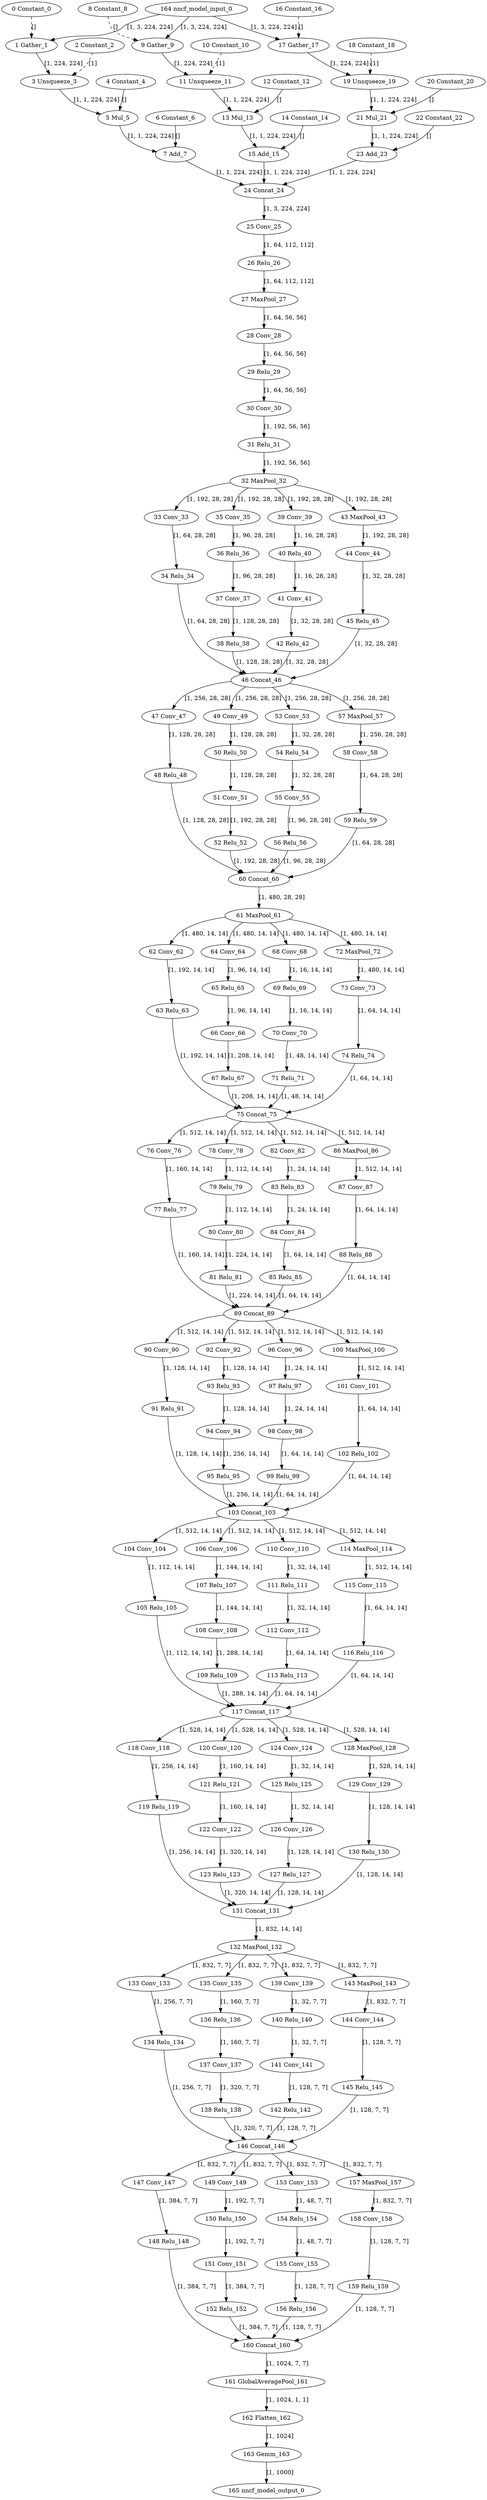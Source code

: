 strict digraph  {
"0 Constant_0" [id=0, type=Constant];
"1 Gather_1" [id=1, type=Gather];
"2 Constant_2" [id=2, type=Constant];
"3 Unsqueeze_3" [id=3, type=Unsqueeze];
"4 Constant_4" [id=4, type=Constant];
"5 Mul_5" [id=5, type=Mul];
"6 Constant_6" [id=6, type=Constant];
"7 Add_7" [id=7, type=Add];
"8 Constant_8" [id=8, type=Constant];
"9 Gather_9" [id=9, type=Gather];
"10 Constant_10" [id=10, type=Constant];
"11 Unsqueeze_11" [id=11, type=Unsqueeze];
"12 Constant_12" [id=12, type=Constant];
"13 Mul_13" [id=13, type=Mul];
"14 Constant_14" [id=14, type=Constant];
"15 Add_15" [id=15, type=Add];
"16 Constant_16" [id=16, type=Constant];
"17 Gather_17" [id=17, type=Gather];
"18 Constant_18" [id=18, type=Constant];
"19 Unsqueeze_19" [id=19, type=Unsqueeze];
"20 Constant_20" [id=20, type=Constant];
"21 Mul_21" [id=21, type=Mul];
"22 Constant_22" [id=22, type=Constant];
"23 Add_23" [id=23, type=Add];
"24 Concat_24" [id=24, type=Concat];
"25 Conv_25" [id=25, type=Conv];
"26 Relu_26" [id=26, type=Relu];
"27 MaxPool_27" [id=27, type=MaxPool];
"28 Conv_28" [id=28, type=Conv];
"29 Relu_29" [id=29, type=Relu];
"30 Conv_30" [id=30, type=Conv];
"31 Relu_31" [id=31, type=Relu];
"32 MaxPool_32" [id=32, type=MaxPool];
"33 Conv_33" [id=33, type=Conv];
"34 Relu_34" [id=34, type=Relu];
"35 Conv_35" [id=35, type=Conv];
"36 Relu_36" [id=36, type=Relu];
"37 Conv_37" [id=37, type=Conv];
"38 Relu_38" [id=38, type=Relu];
"39 Conv_39" [id=39, type=Conv];
"40 Relu_40" [id=40, type=Relu];
"41 Conv_41" [id=41, type=Conv];
"42 Relu_42" [id=42, type=Relu];
"43 MaxPool_43" [id=43, type=MaxPool];
"44 Conv_44" [id=44, type=Conv];
"45 Relu_45" [id=45, type=Relu];
"46 Concat_46" [id=46, type=Concat];
"47 Conv_47" [id=47, type=Conv];
"48 Relu_48" [id=48, type=Relu];
"49 Conv_49" [id=49, type=Conv];
"50 Relu_50" [id=50, type=Relu];
"51 Conv_51" [id=51, type=Conv];
"52 Relu_52" [id=52, type=Relu];
"53 Conv_53" [id=53, type=Conv];
"54 Relu_54" [id=54, type=Relu];
"55 Conv_55" [id=55, type=Conv];
"56 Relu_56" [id=56, type=Relu];
"57 MaxPool_57" [id=57, type=MaxPool];
"58 Conv_58" [id=58, type=Conv];
"59 Relu_59" [id=59, type=Relu];
"60 Concat_60" [id=60, type=Concat];
"61 MaxPool_61" [id=61, type=MaxPool];
"62 Conv_62" [id=62, type=Conv];
"63 Relu_63" [id=63, type=Relu];
"64 Conv_64" [id=64, type=Conv];
"65 Relu_65" [id=65, type=Relu];
"66 Conv_66" [id=66, type=Conv];
"67 Relu_67" [id=67, type=Relu];
"68 Conv_68" [id=68, type=Conv];
"69 Relu_69" [id=69, type=Relu];
"70 Conv_70" [id=70, type=Conv];
"71 Relu_71" [id=71, type=Relu];
"72 MaxPool_72" [id=72, type=MaxPool];
"73 Conv_73" [id=73, type=Conv];
"74 Relu_74" [id=74, type=Relu];
"75 Concat_75" [id=75, type=Concat];
"76 Conv_76" [id=76, type=Conv];
"77 Relu_77" [id=77, type=Relu];
"78 Conv_78" [id=78, type=Conv];
"79 Relu_79" [id=79, type=Relu];
"80 Conv_80" [id=80, type=Conv];
"81 Relu_81" [id=81, type=Relu];
"82 Conv_82" [id=82, type=Conv];
"83 Relu_83" [id=83, type=Relu];
"84 Conv_84" [id=84, type=Conv];
"85 Relu_85" [id=85, type=Relu];
"86 MaxPool_86" [id=86, type=MaxPool];
"87 Conv_87" [id=87, type=Conv];
"88 Relu_88" [id=88, type=Relu];
"89 Concat_89" [id=89, type=Concat];
"90 Conv_90" [id=90, type=Conv];
"91 Relu_91" [id=91, type=Relu];
"92 Conv_92" [id=92, type=Conv];
"93 Relu_93" [id=93, type=Relu];
"94 Conv_94" [id=94, type=Conv];
"95 Relu_95" [id=95, type=Relu];
"96 Conv_96" [id=96, type=Conv];
"97 Relu_97" [id=97, type=Relu];
"98 Conv_98" [id=98, type=Conv];
"99 Relu_99" [id=99, type=Relu];
"100 MaxPool_100" [id=100, type=MaxPool];
"101 Conv_101" [id=101, type=Conv];
"102 Relu_102" [id=102, type=Relu];
"103 Concat_103" [id=103, type=Concat];
"104 Conv_104" [id=104, type=Conv];
"105 Relu_105" [id=105, type=Relu];
"106 Conv_106" [id=106, type=Conv];
"107 Relu_107" [id=107, type=Relu];
"108 Conv_108" [id=108, type=Conv];
"109 Relu_109" [id=109, type=Relu];
"110 Conv_110" [id=110, type=Conv];
"111 Relu_111" [id=111, type=Relu];
"112 Conv_112" [id=112, type=Conv];
"113 Relu_113" [id=113, type=Relu];
"114 MaxPool_114" [id=114, type=MaxPool];
"115 Conv_115" [id=115, type=Conv];
"116 Relu_116" [id=116, type=Relu];
"117 Concat_117" [id=117, type=Concat];
"118 Conv_118" [id=118, type=Conv];
"119 Relu_119" [id=119, type=Relu];
"120 Conv_120" [id=120, type=Conv];
"121 Relu_121" [id=121, type=Relu];
"122 Conv_122" [id=122, type=Conv];
"123 Relu_123" [id=123, type=Relu];
"124 Conv_124" [id=124, type=Conv];
"125 Relu_125" [id=125, type=Relu];
"126 Conv_126" [id=126, type=Conv];
"127 Relu_127" [id=127, type=Relu];
"128 MaxPool_128" [id=128, type=MaxPool];
"129 Conv_129" [id=129, type=Conv];
"130 Relu_130" [id=130, type=Relu];
"131 Concat_131" [id=131, type=Concat];
"132 MaxPool_132" [id=132, type=MaxPool];
"133 Conv_133" [id=133, type=Conv];
"134 Relu_134" [id=134, type=Relu];
"135 Conv_135" [id=135, type=Conv];
"136 Relu_136" [id=136, type=Relu];
"137 Conv_137" [id=137, type=Conv];
"138 Relu_138" [id=138, type=Relu];
"139 Conv_139" [id=139, type=Conv];
"140 Relu_140" [id=140, type=Relu];
"141 Conv_141" [id=141, type=Conv];
"142 Relu_142" [id=142, type=Relu];
"143 MaxPool_143" [id=143, type=MaxPool];
"144 Conv_144" [id=144, type=Conv];
"145 Relu_145" [id=145, type=Relu];
"146 Concat_146" [id=146, type=Concat];
"147 Conv_147" [id=147, type=Conv];
"148 Relu_148" [id=148, type=Relu];
"149 Conv_149" [id=149, type=Conv];
"150 Relu_150" [id=150, type=Relu];
"151 Conv_151" [id=151, type=Conv];
"152 Relu_152" [id=152, type=Relu];
"153 Conv_153" [id=153, type=Conv];
"154 Relu_154" [id=154, type=Relu];
"155 Conv_155" [id=155, type=Conv];
"156 Relu_156" [id=156, type=Relu];
"157 MaxPool_157" [id=157, type=MaxPool];
"158 Conv_158" [id=158, type=Conv];
"159 Relu_159" [id=159, type=Relu];
"160 Concat_160" [id=160, type=Concat];
"161 GlobalAveragePool_161" [id=161, type=GlobalAveragePool];
"162 Flatten_162" [id=162, type=Flatten];
"163 Gemm_163" [id=163, type=Gemm];
"164 nncf_model_input_0" [id=164, type=nncf_model_input];
"165 nncf_model_output_0" [id=165, type=nncf_model_output];
"0 Constant_0" -> "1 Gather_1"  [label="[]", style=dashed];
"1 Gather_1" -> "3 Unsqueeze_3"  [label="[1, 224, 224]", style=solid];
"2 Constant_2" -> "3 Unsqueeze_3"  [label="[1]", style=dashed];
"3 Unsqueeze_3" -> "5 Mul_5"  [label="[1, 1, 224, 224]", style=solid];
"4 Constant_4" -> "5 Mul_5"  [label="[]", style=solid];
"5 Mul_5" -> "7 Add_7"  [label="[1, 1, 224, 224]", style=solid];
"6 Constant_6" -> "7 Add_7"  [label="[]", style=solid];
"7 Add_7" -> "24 Concat_24"  [label="[1, 1, 224, 224]", style=solid];
"8 Constant_8" -> "9 Gather_9"  [label="[]", style=dashed];
"9 Gather_9" -> "11 Unsqueeze_11"  [label="[1, 224, 224]", style=solid];
"10 Constant_10" -> "11 Unsqueeze_11"  [label="[1]", style=dashed];
"11 Unsqueeze_11" -> "13 Mul_13"  [label="[1, 1, 224, 224]", style=solid];
"12 Constant_12" -> "13 Mul_13"  [label="[]", style=solid];
"13 Mul_13" -> "15 Add_15"  [label="[1, 1, 224, 224]", style=solid];
"14 Constant_14" -> "15 Add_15"  [label="[]", style=solid];
"15 Add_15" -> "24 Concat_24"  [label="[1, 1, 224, 224]", style=solid];
"16 Constant_16" -> "17 Gather_17"  [label="[]", style=dashed];
"17 Gather_17" -> "19 Unsqueeze_19"  [label="[1, 224, 224]", style=solid];
"18 Constant_18" -> "19 Unsqueeze_19"  [label="[1]", style=dashed];
"19 Unsqueeze_19" -> "21 Mul_21"  [label="[1, 1, 224, 224]", style=solid];
"20 Constant_20" -> "21 Mul_21"  [label="[]", style=solid];
"21 Mul_21" -> "23 Add_23"  [label="[1, 1, 224, 224]", style=solid];
"22 Constant_22" -> "23 Add_23"  [label="[]", style=solid];
"23 Add_23" -> "24 Concat_24"  [label="[1, 1, 224, 224]", style=solid];
"24 Concat_24" -> "25 Conv_25"  [label="[1, 3, 224, 224]", style=solid];
"25 Conv_25" -> "26 Relu_26"  [label="[1, 64, 112, 112]", style=solid];
"26 Relu_26" -> "27 MaxPool_27"  [label="[1, 64, 112, 112]", style=solid];
"27 MaxPool_27" -> "28 Conv_28"  [label="[1, 64, 56, 56]", style=solid];
"28 Conv_28" -> "29 Relu_29"  [label="[1, 64, 56, 56]", style=solid];
"29 Relu_29" -> "30 Conv_30"  [label="[1, 64, 56, 56]", style=solid];
"30 Conv_30" -> "31 Relu_31"  [label="[1, 192, 56, 56]", style=solid];
"31 Relu_31" -> "32 MaxPool_32"  [label="[1, 192, 56, 56]", style=solid];
"32 MaxPool_32" -> "33 Conv_33"  [label="[1, 192, 28, 28]", style=solid];
"32 MaxPool_32" -> "35 Conv_35"  [label="[1, 192, 28, 28]", style=solid];
"32 MaxPool_32" -> "39 Conv_39"  [label="[1, 192, 28, 28]", style=solid];
"32 MaxPool_32" -> "43 MaxPool_43"  [label="[1, 192, 28, 28]", style=solid];
"33 Conv_33" -> "34 Relu_34"  [label="[1, 64, 28, 28]", style=solid];
"34 Relu_34" -> "46 Concat_46"  [label="[1, 64, 28, 28]", style=solid];
"35 Conv_35" -> "36 Relu_36"  [label="[1, 96, 28, 28]", style=solid];
"36 Relu_36" -> "37 Conv_37"  [label="[1, 96, 28, 28]", style=solid];
"37 Conv_37" -> "38 Relu_38"  [label="[1, 128, 28, 28]", style=solid];
"38 Relu_38" -> "46 Concat_46"  [label="[1, 128, 28, 28]", style=solid];
"39 Conv_39" -> "40 Relu_40"  [label="[1, 16, 28, 28]", style=solid];
"40 Relu_40" -> "41 Conv_41"  [label="[1, 16, 28, 28]", style=solid];
"41 Conv_41" -> "42 Relu_42"  [label="[1, 32, 28, 28]", style=solid];
"42 Relu_42" -> "46 Concat_46"  [label="[1, 32, 28, 28]", style=solid];
"43 MaxPool_43" -> "44 Conv_44"  [label="[1, 192, 28, 28]", style=solid];
"44 Conv_44" -> "45 Relu_45"  [label="[1, 32, 28, 28]", style=solid];
"45 Relu_45" -> "46 Concat_46"  [label="[1, 32, 28, 28]", style=solid];
"46 Concat_46" -> "47 Conv_47"  [label="[1, 256, 28, 28]", style=solid];
"46 Concat_46" -> "49 Conv_49"  [label="[1, 256, 28, 28]", style=solid];
"46 Concat_46" -> "53 Conv_53"  [label="[1, 256, 28, 28]", style=solid];
"46 Concat_46" -> "57 MaxPool_57"  [label="[1, 256, 28, 28]", style=solid];
"47 Conv_47" -> "48 Relu_48"  [label="[1, 128, 28, 28]", style=solid];
"48 Relu_48" -> "60 Concat_60"  [label="[1, 128, 28, 28]", style=solid];
"49 Conv_49" -> "50 Relu_50"  [label="[1, 128, 28, 28]", style=solid];
"50 Relu_50" -> "51 Conv_51"  [label="[1, 128, 28, 28]", style=solid];
"51 Conv_51" -> "52 Relu_52"  [label="[1, 192, 28, 28]", style=solid];
"52 Relu_52" -> "60 Concat_60"  [label="[1, 192, 28, 28]", style=solid];
"53 Conv_53" -> "54 Relu_54"  [label="[1, 32, 28, 28]", style=solid];
"54 Relu_54" -> "55 Conv_55"  [label="[1, 32, 28, 28]", style=solid];
"55 Conv_55" -> "56 Relu_56"  [label="[1, 96, 28, 28]", style=solid];
"56 Relu_56" -> "60 Concat_60"  [label="[1, 96, 28, 28]", style=solid];
"57 MaxPool_57" -> "58 Conv_58"  [label="[1, 256, 28, 28]", style=solid];
"58 Conv_58" -> "59 Relu_59"  [label="[1, 64, 28, 28]", style=solid];
"59 Relu_59" -> "60 Concat_60"  [label="[1, 64, 28, 28]", style=solid];
"60 Concat_60" -> "61 MaxPool_61"  [label="[1, 480, 28, 28]", style=solid];
"61 MaxPool_61" -> "62 Conv_62"  [label="[1, 480, 14, 14]", style=solid];
"61 MaxPool_61" -> "64 Conv_64"  [label="[1, 480, 14, 14]", style=solid];
"61 MaxPool_61" -> "68 Conv_68"  [label="[1, 480, 14, 14]", style=solid];
"61 MaxPool_61" -> "72 MaxPool_72"  [label="[1, 480, 14, 14]", style=solid];
"62 Conv_62" -> "63 Relu_63"  [label="[1, 192, 14, 14]", style=solid];
"63 Relu_63" -> "75 Concat_75"  [label="[1, 192, 14, 14]", style=solid];
"64 Conv_64" -> "65 Relu_65"  [label="[1, 96, 14, 14]", style=solid];
"65 Relu_65" -> "66 Conv_66"  [label="[1, 96, 14, 14]", style=solid];
"66 Conv_66" -> "67 Relu_67"  [label="[1, 208, 14, 14]", style=solid];
"67 Relu_67" -> "75 Concat_75"  [label="[1, 208, 14, 14]", style=solid];
"68 Conv_68" -> "69 Relu_69"  [label="[1, 16, 14, 14]", style=solid];
"69 Relu_69" -> "70 Conv_70"  [label="[1, 16, 14, 14]", style=solid];
"70 Conv_70" -> "71 Relu_71"  [label="[1, 48, 14, 14]", style=solid];
"71 Relu_71" -> "75 Concat_75"  [label="[1, 48, 14, 14]", style=solid];
"72 MaxPool_72" -> "73 Conv_73"  [label="[1, 480, 14, 14]", style=solid];
"73 Conv_73" -> "74 Relu_74"  [label="[1, 64, 14, 14]", style=solid];
"74 Relu_74" -> "75 Concat_75"  [label="[1, 64, 14, 14]", style=solid];
"75 Concat_75" -> "76 Conv_76"  [label="[1, 512, 14, 14]", style=solid];
"75 Concat_75" -> "78 Conv_78"  [label="[1, 512, 14, 14]", style=solid];
"75 Concat_75" -> "82 Conv_82"  [label="[1, 512, 14, 14]", style=solid];
"75 Concat_75" -> "86 MaxPool_86"  [label="[1, 512, 14, 14]", style=solid];
"76 Conv_76" -> "77 Relu_77"  [label="[1, 160, 14, 14]", style=solid];
"77 Relu_77" -> "89 Concat_89"  [label="[1, 160, 14, 14]", style=solid];
"78 Conv_78" -> "79 Relu_79"  [label="[1, 112, 14, 14]", style=solid];
"79 Relu_79" -> "80 Conv_80"  [label="[1, 112, 14, 14]", style=solid];
"80 Conv_80" -> "81 Relu_81"  [label="[1, 224, 14, 14]", style=solid];
"81 Relu_81" -> "89 Concat_89"  [label="[1, 224, 14, 14]", style=solid];
"82 Conv_82" -> "83 Relu_83"  [label="[1, 24, 14, 14]", style=solid];
"83 Relu_83" -> "84 Conv_84"  [label="[1, 24, 14, 14]", style=solid];
"84 Conv_84" -> "85 Relu_85"  [label="[1, 64, 14, 14]", style=solid];
"85 Relu_85" -> "89 Concat_89"  [label="[1, 64, 14, 14]", style=solid];
"86 MaxPool_86" -> "87 Conv_87"  [label="[1, 512, 14, 14]", style=solid];
"87 Conv_87" -> "88 Relu_88"  [label="[1, 64, 14, 14]", style=solid];
"88 Relu_88" -> "89 Concat_89"  [label="[1, 64, 14, 14]", style=solid];
"89 Concat_89" -> "90 Conv_90"  [label="[1, 512, 14, 14]", style=solid];
"89 Concat_89" -> "92 Conv_92"  [label="[1, 512, 14, 14]", style=solid];
"89 Concat_89" -> "96 Conv_96"  [label="[1, 512, 14, 14]", style=solid];
"89 Concat_89" -> "100 MaxPool_100"  [label="[1, 512, 14, 14]", style=solid];
"90 Conv_90" -> "91 Relu_91"  [label="[1, 128, 14, 14]", style=solid];
"91 Relu_91" -> "103 Concat_103"  [label="[1, 128, 14, 14]", style=solid];
"92 Conv_92" -> "93 Relu_93"  [label="[1, 128, 14, 14]", style=solid];
"93 Relu_93" -> "94 Conv_94"  [label="[1, 128, 14, 14]", style=solid];
"94 Conv_94" -> "95 Relu_95"  [label="[1, 256, 14, 14]", style=solid];
"95 Relu_95" -> "103 Concat_103"  [label="[1, 256, 14, 14]", style=solid];
"96 Conv_96" -> "97 Relu_97"  [label="[1, 24, 14, 14]", style=solid];
"97 Relu_97" -> "98 Conv_98"  [label="[1, 24, 14, 14]", style=solid];
"98 Conv_98" -> "99 Relu_99"  [label="[1, 64, 14, 14]", style=solid];
"99 Relu_99" -> "103 Concat_103"  [label="[1, 64, 14, 14]", style=solid];
"100 MaxPool_100" -> "101 Conv_101"  [label="[1, 512, 14, 14]", style=solid];
"101 Conv_101" -> "102 Relu_102"  [label="[1, 64, 14, 14]", style=solid];
"102 Relu_102" -> "103 Concat_103"  [label="[1, 64, 14, 14]", style=solid];
"103 Concat_103" -> "104 Conv_104"  [label="[1, 512, 14, 14]", style=solid];
"103 Concat_103" -> "106 Conv_106"  [label="[1, 512, 14, 14]", style=solid];
"103 Concat_103" -> "110 Conv_110"  [label="[1, 512, 14, 14]", style=solid];
"103 Concat_103" -> "114 MaxPool_114"  [label="[1, 512, 14, 14]", style=solid];
"104 Conv_104" -> "105 Relu_105"  [label="[1, 112, 14, 14]", style=solid];
"105 Relu_105" -> "117 Concat_117"  [label="[1, 112, 14, 14]", style=solid];
"106 Conv_106" -> "107 Relu_107"  [label="[1, 144, 14, 14]", style=solid];
"107 Relu_107" -> "108 Conv_108"  [label="[1, 144, 14, 14]", style=solid];
"108 Conv_108" -> "109 Relu_109"  [label="[1, 288, 14, 14]", style=solid];
"109 Relu_109" -> "117 Concat_117"  [label="[1, 288, 14, 14]", style=solid];
"110 Conv_110" -> "111 Relu_111"  [label="[1, 32, 14, 14]", style=solid];
"111 Relu_111" -> "112 Conv_112"  [label="[1, 32, 14, 14]", style=solid];
"112 Conv_112" -> "113 Relu_113"  [label="[1, 64, 14, 14]", style=solid];
"113 Relu_113" -> "117 Concat_117"  [label="[1, 64, 14, 14]", style=solid];
"114 MaxPool_114" -> "115 Conv_115"  [label="[1, 512, 14, 14]", style=solid];
"115 Conv_115" -> "116 Relu_116"  [label="[1, 64, 14, 14]", style=solid];
"116 Relu_116" -> "117 Concat_117"  [label="[1, 64, 14, 14]", style=solid];
"117 Concat_117" -> "118 Conv_118"  [label="[1, 528, 14, 14]", style=solid];
"117 Concat_117" -> "120 Conv_120"  [label="[1, 528, 14, 14]", style=solid];
"117 Concat_117" -> "124 Conv_124"  [label="[1, 528, 14, 14]", style=solid];
"117 Concat_117" -> "128 MaxPool_128"  [label="[1, 528, 14, 14]", style=solid];
"118 Conv_118" -> "119 Relu_119"  [label="[1, 256, 14, 14]", style=solid];
"119 Relu_119" -> "131 Concat_131"  [label="[1, 256, 14, 14]", style=solid];
"120 Conv_120" -> "121 Relu_121"  [label="[1, 160, 14, 14]", style=solid];
"121 Relu_121" -> "122 Conv_122"  [label="[1, 160, 14, 14]", style=solid];
"122 Conv_122" -> "123 Relu_123"  [label="[1, 320, 14, 14]", style=solid];
"123 Relu_123" -> "131 Concat_131"  [label="[1, 320, 14, 14]", style=solid];
"124 Conv_124" -> "125 Relu_125"  [label="[1, 32, 14, 14]", style=solid];
"125 Relu_125" -> "126 Conv_126"  [label="[1, 32, 14, 14]", style=solid];
"126 Conv_126" -> "127 Relu_127"  [label="[1, 128, 14, 14]", style=solid];
"127 Relu_127" -> "131 Concat_131"  [label="[1, 128, 14, 14]", style=solid];
"128 MaxPool_128" -> "129 Conv_129"  [label="[1, 528, 14, 14]", style=solid];
"129 Conv_129" -> "130 Relu_130"  [label="[1, 128, 14, 14]", style=solid];
"130 Relu_130" -> "131 Concat_131"  [label="[1, 128, 14, 14]", style=solid];
"131 Concat_131" -> "132 MaxPool_132"  [label="[1, 832, 14, 14]", style=solid];
"132 MaxPool_132" -> "133 Conv_133"  [label="[1, 832, 7, 7]", style=solid];
"132 MaxPool_132" -> "135 Conv_135"  [label="[1, 832, 7, 7]", style=solid];
"132 MaxPool_132" -> "139 Conv_139"  [label="[1, 832, 7, 7]", style=solid];
"132 MaxPool_132" -> "143 MaxPool_143"  [label="[1, 832, 7, 7]", style=solid];
"133 Conv_133" -> "134 Relu_134"  [label="[1, 256, 7, 7]", style=solid];
"134 Relu_134" -> "146 Concat_146"  [label="[1, 256, 7, 7]", style=solid];
"135 Conv_135" -> "136 Relu_136"  [label="[1, 160, 7, 7]", style=solid];
"136 Relu_136" -> "137 Conv_137"  [label="[1, 160, 7, 7]", style=solid];
"137 Conv_137" -> "138 Relu_138"  [label="[1, 320, 7, 7]", style=solid];
"138 Relu_138" -> "146 Concat_146"  [label="[1, 320, 7, 7]", style=solid];
"139 Conv_139" -> "140 Relu_140"  [label="[1, 32, 7, 7]", style=solid];
"140 Relu_140" -> "141 Conv_141"  [label="[1, 32, 7, 7]", style=solid];
"141 Conv_141" -> "142 Relu_142"  [label="[1, 128, 7, 7]", style=solid];
"142 Relu_142" -> "146 Concat_146"  [label="[1, 128, 7, 7]", style=solid];
"143 MaxPool_143" -> "144 Conv_144"  [label="[1, 832, 7, 7]", style=solid];
"144 Conv_144" -> "145 Relu_145"  [label="[1, 128, 7, 7]", style=solid];
"145 Relu_145" -> "146 Concat_146"  [label="[1, 128, 7, 7]", style=solid];
"146 Concat_146" -> "147 Conv_147"  [label="[1, 832, 7, 7]", style=solid];
"146 Concat_146" -> "149 Conv_149"  [label="[1, 832, 7, 7]", style=solid];
"146 Concat_146" -> "153 Conv_153"  [label="[1, 832, 7, 7]", style=solid];
"146 Concat_146" -> "157 MaxPool_157"  [label="[1, 832, 7, 7]", style=solid];
"147 Conv_147" -> "148 Relu_148"  [label="[1, 384, 7, 7]", style=solid];
"148 Relu_148" -> "160 Concat_160"  [label="[1, 384, 7, 7]", style=solid];
"149 Conv_149" -> "150 Relu_150"  [label="[1, 192, 7, 7]", style=solid];
"150 Relu_150" -> "151 Conv_151"  [label="[1, 192, 7, 7]", style=solid];
"151 Conv_151" -> "152 Relu_152"  [label="[1, 384, 7, 7]", style=solid];
"152 Relu_152" -> "160 Concat_160"  [label="[1, 384, 7, 7]", style=solid];
"153 Conv_153" -> "154 Relu_154"  [label="[1, 48, 7, 7]", style=solid];
"154 Relu_154" -> "155 Conv_155"  [label="[1, 48, 7, 7]", style=solid];
"155 Conv_155" -> "156 Relu_156"  [label="[1, 128, 7, 7]", style=solid];
"156 Relu_156" -> "160 Concat_160"  [label="[1, 128, 7, 7]", style=solid];
"157 MaxPool_157" -> "158 Conv_158"  [label="[1, 832, 7, 7]", style=solid];
"158 Conv_158" -> "159 Relu_159"  [label="[1, 128, 7, 7]", style=solid];
"159 Relu_159" -> "160 Concat_160"  [label="[1, 128, 7, 7]", style=solid];
"160 Concat_160" -> "161 GlobalAveragePool_161"  [label="[1, 1024, 7, 7]", style=solid];
"161 GlobalAveragePool_161" -> "162 Flatten_162"  [label="[1, 1024, 1, 1]", style=solid];
"162 Flatten_162" -> "163 Gemm_163"  [label="[1, 1024]", style=solid];
"163 Gemm_163" -> "165 nncf_model_output_0"  [label="[1, 1000]", style=solid];
"164 nncf_model_input_0" -> "1 Gather_1"  [label="[1, 3, 224, 224]", style=solid];
"164 nncf_model_input_0" -> "9 Gather_9"  [label="[1, 3, 224, 224]", style=solid];
"164 nncf_model_input_0" -> "17 Gather_17"  [label="[1, 3, 224, 224]", style=solid];
}
